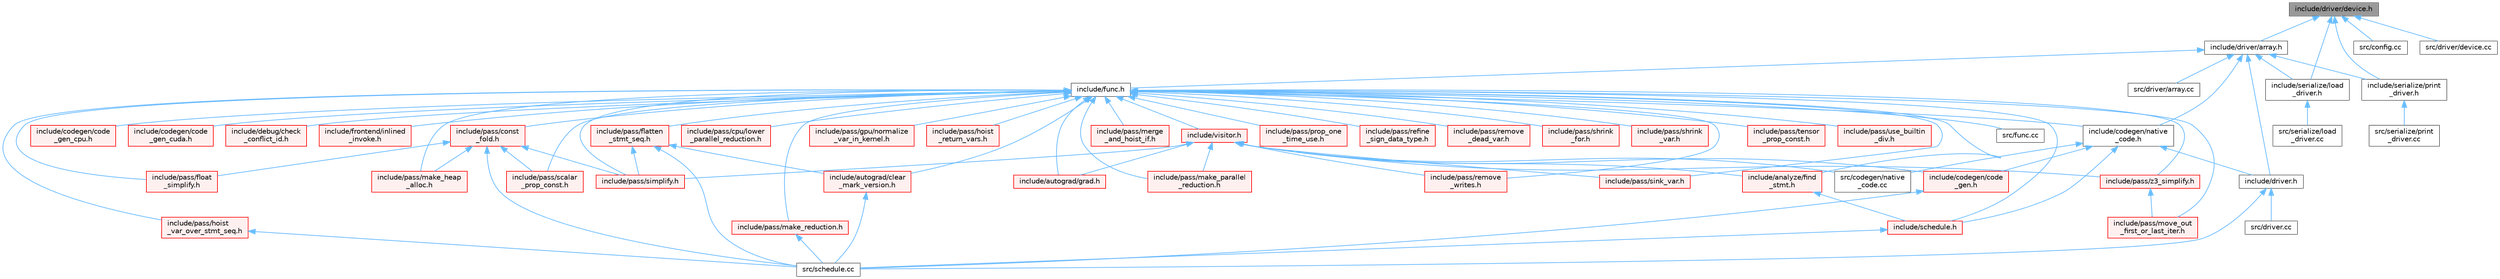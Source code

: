 digraph "include/driver/device.h"
{
 // LATEX_PDF_SIZE
  bgcolor="transparent";
  edge [fontname=Helvetica,fontsize=10,labelfontname=Helvetica,labelfontsize=10];
  node [fontname=Helvetica,fontsize=10,shape=box,height=0.2,width=0.4];
  Node1 [label="include/driver/device.h",height=0.2,width=0.4,color="gray40", fillcolor="grey60", style="filled", fontcolor="black",tooltip=" "];
  Node1 -> Node2 [dir="back",color="steelblue1",style="solid"];
  Node2 [label="include/driver/array.h",height=0.2,width=0.4,color="grey40", fillcolor="white", style="filled",URL="$array_8h.html",tooltip=" "];
  Node2 -> Node3 [dir="back",color="steelblue1",style="solid"];
  Node3 [label="include/codegen/native\l_code.h",height=0.2,width=0.4,color="grey40", fillcolor="white", style="filled",URL="$native__code_8h.html",tooltip=" "];
  Node3 -> Node4 [dir="back",color="steelblue1",style="solid"];
  Node4 [label="include/codegen/code\l_gen.h",height=0.2,width=0.4,color="red", fillcolor="#FFF0F0", style="filled",URL="$include_2codegen_2code__gen_8h.html",tooltip=" "];
  Node4 -> Node18 [dir="back",color="steelblue1",style="solid"];
  Node18 [label="src/schedule.cc",height=0.2,width=0.4,color="grey40", fillcolor="white", style="filled",URL="$schedule_8cc.html",tooltip=" "];
  Node3 -> Node19 [dir="back",color="steelblue1",style="solid"];
  Node19 [label="include/driver.h",height=0.2,width=0.4,color="grey40", fillcolor="white", style="filled",URL="$driver_8h.html",tooltip=" "];
  Node19 -> Node20 [dir="back",color="steelblue1",style="solid"];
  Node20 [label="src/driver.cc",height=0.2,width=0.4,color="grey40", fillcolor="white", style="filled",URL="$driver_8cc.html",tooltip=" "];
  Node19 -> Node18 [dir="back",color="steelblue1",style="solid"];
  Node3 -> Node21 [dir="back",color="steelblue1",style="solid"];
  Node21 [label="include/schedule.h",height=0.2,width=0.4,color="red", fillcolor="#FFF0F0", style="filled",URL="$schedule_8h.html",tooltip=" "];
  Node21 -> Node18 [dir="back",color="steelblue1",style="solid"];
  Node3 -> Node53 [dir="back",color="steelblue1",style="solid"];
  Node53 [label="src/codegen/native\l_code.cc",height=0.2,width=0.4,color="grey40", fillcolor="white", style="filled",URL="$native__code_8cc.html",tooltip=" "];
  Node2 -> Node19 [dir="back",color="steelblue1",style="solid"];
  Node2 -> Node54 [dir="back",color="steelblue1",style="solid"];
  Node54 [label="include/func.h",height=0.2,width=0.4,color="grey40", fillcolor="white", style="filled",URL="$func_8h.html",tooltip=" "];
  Node54 -> Node55 [dir="back",color="steelblue1",style="solid"];
  Node55 [label="include/analyze/find\l_stmt.h",height=0.2,width=0.4,color="red", fillcolor="#FFF0F0", style="filled",URL="$find__stmt_8h.html",tooltip=" "];
  Node55 -> Node21 [dir="back",color="steelblue1",style="solid"];
  Node54 -> Node125 [dir="back",color="steelblue1",style="solid"];
  Node125 [label="include/autograd/clear\l_mark_version.h",height=0.2,width=0.4,color="red", fillcolor="#FFF0F0", style="filled",URL="$clear__mark__version_8h.html",tooltip=" "];
  Node125 -> Node18 [dir="back",color="steelblue1",style="solid"];
  Node54 -> Node126 [dir="back",color="steelblue1",style="solid"];
  Node126 [label="include/autograd/grad.h",height=0.2,width=0.4,color="red", fillcolor="#FFF0F0", style="filled",URL="$grad_8h.html",tooltip=" "];
  Node54 -> Node6 [dir="back",color="steelblue1",style="solid"];
  Node6 [label="include/codegen/code\l_gen_cpu.h",height=0.2,width=0.4,color="red", fillcolor="#FFF0F0", style="filled",URL="$code__gen__cpu_8h.html",tooltip=" "];
  Node54 -> Node9 [dir="back",color="steelblue1",style="solid"];
  Node9 [label="include/codegen/code\l_gen_cuda.h",height=0.2,width=0.4,color="red", fillcolor="#FFF0F0", style="filled",URL="$code__gen__cuda_8h.html",tooltip=" "];
  Node54 -> Node3 [dir="back",color="steelblue1",style="solid"];
  Node54 -> Node127 [dir="back",color="steelblue1",style="solid"];
  Node127 [label="include/debug/check\l_conflict_id.h",height=0.2,width=0.4,color="red", fillcolor="#FFF0F0", style="filled",URL="$check__conflict__id_8h.html",tooltip=" "];
  Node54 -> Node129 [dir="back",color="steelblue1",style="solid"];
  Node129 [label="include/frontend/inlined\l_invoke.h",height=0.2,width=0.4,color="red", fillcolor="#FFF0F0", style="filled",URL="$inlined__invoke_8h.html",tooltip=" "];
  Node54 -> Node130 [dir="back",color="steelblue1",style="solid"];
  Node130 [label="include/pass/const\l_fold.h",height=0.2,width=0.4,color="red", fillcolor="#FFF0F0", style="filled",URL="$const__fold_8h.html",tooltip=" "];
  Node130 -> Node132 [dir="back",color="steelblue1",style="solid"];
  Node132 [label="include/pass/float\l_simplify.h",height=0.2,width=0.4,color="red", fillcolor="#FFF0F0", style="filled",URL="$float__simplify_8h.html",tooltip=" "];
  Node130 -> Node134 [dir="back",color="steelblue1",style="solid"];
  Node134 [label="include/pass/make_heap\l_alloc.h",height=0.2,width=0.4,color="red", fillcolor="#FFF0F0", style="filled",URL="$make__heap__alloc_8h.html",tooltip=" "];
  Node130 -> Node135 [dir="back",color="steelblue1",style="solid"];
  Node135 [label="include/pass/scalar\l_prop_const.h",height=0.2,width=0.4,color="red", fillcolor="#FFF0F0", style="filled",URL="$scalar__prop__const_8h.html",tooltip=" "];
  Node130 -> Node81 [dir="back",color="steelblue1",style="solid"];
  Node81 [label="include/pass/simplify.h",height=0.2,width=0.4,color="red", fillcolor="#FFF0F0", style="filled",URL="$simplify_8h.html",tooltip=" "];
  Node130 -> Node18 [dir="back",color="steelblue1",style="solid"];
  Node54 -> Node137 [dir="back",color="steelblue1",style="solid"];
  Node137 [label="include/pass/cpu/lower\l_parallel_reduction.h",height=0.2,width=0.4,color="red", fillcolor="#FFF0F0", style="filled",URL="$cpu_2lower__parallel__reduction_8h.html",tooltip=" "];
  Node54 -> Node138 [dir="back",color="steelblue1",style="solid"];
  Node138 [label="include/pass/flatten\l_stmt_seq.h",height=0.2,width=0.4,color="red", fillcolor="#FFF0F0", style="filled",URL="$flatten__stmt__seq_8h.html",tooltip=" "];
  Node138 -> Node125 [dir="back",color="steelblue1",style="solid"];
  Node138 -> Node81 [dir="back",color="steelblue1",style="solid"];
  Node138 -> Node18 [dir="back",color="steelblue1",style="solid"];
  Node54 -> Node132 [dir="back",color="steelblue1",style="solid"];
  Node54 -> Node94 [dir="back",color="steelblue1",style="solid"];
  Node94 [label="include/pass/gpu/normalize\l_var_in_kernel.h",height=0.2,width=0.4,color="red", fillcolor="#FFF0F0", style="filled",URL="$normalize__var__in__kernel_8h.html",tooltip=" "];
  Node54 -> Node142 [dir="back",color="steelblue1",style="solid"];
  Node142 [label="include/pass/hoist\l_return_vars.h",height=0.2,width=0.4,color="red", fillcolor="#FFF0F0", style="filled",URL="$hoist__return__vars_8h.html",tooltip=" "];
  Node54 -> Node144 [dir="back",color="steelblue1",style="solid"];
  Node144 [label="include/pass/hoist\l_var_over_stmt_seq.h",height=0.2,width=0.4,color="red", fillcolor="#FFF0F0", style="filled",URL="$hoist__var__over__stmt__seq_8h.html",tooltip=" "];
  Node144 -> Node18 [dir="back",color="steelblue1",style="solid"];
  Node54 -> Node134 [dir="back",color="steelblue1",style="solid"];
  Node54 -> Node145 [dir="back",color="steelblue1",style="solid"];
  Node145 [label="include/pass/make_parallel\l_reduction.h",height=0.2,width=0.4,color="red", fillcolor="#FFF0F0", style="filled",URL="$make__parallel__reduction_8h.html",tooltip=" "];
  Node54 -> Node146 [dir="back",color="steelblue1",style="solid"];
  Node146 [label="include/pass/make_reduction.h",height=0.2,width=0.4,color="red", fillcolor="#FFF0F0", style="filled",URL="$make__reduction_8h.html",tooltip=" "];
  Node146 -> Node18 [dir="back",color="steelblue1",style="solid"];
  Node54 -> Node147 [dir="back",color="steelblue1",style="solid"];
  Node147 [label="include/pass/merge\l_and_hoist_if.h",height=0.2,width=0.4,color="red", fillcolor="#FFF0F0", style="filled",URL="$merge__and__hoist__if_8h.html",tooltip=" "];
  Node54 -> Node148 [dir="back",color="steelblue1",style="solid"];
  Node148 [label="include/pass/move_out\l_first_or_last_iter.h",height=0.2,width=0.4,color="red", fillcolor="#FFF0F0", style="filled",URL="$move__out__first__or__last__iter_8h.html",tooltip=" "];
  Node54 -> Node150 [dir="back",color="steelblue1",style="solid"];
  Node150 [label="include/pass/prop_one\l_time_use.h",height=0.2,width=0.4,color="red", fillcolor="#FFF0F0", style="filled",URL="$prop__one__time__use_8h.html",tooltip=" "];
  Node54 -> Node151 [dir="back",color="steelblue1",style="solid"];
  Node151 [label="include/pass/refine\l_sign_data_type.h",height=0.2,width=0.4,color="red", fillcolor="#FFF0F0", style="filled",URL="$refine__sign__data__type_8h.html",tooltip=" "];
  Node54 -> Node153 [dir="back",color="steelblue1",style="solid"];
  Node153 [label="include/pass/remove\l_dead_var.h",height=0.2,width=0.4,color="red", fillcolor="#FFF0F0", style="filled",URL="$remove__dead__var_8h.html",tooltip=" "];
  Node54 -> Node154 [dir="back",color="steelblue1",style="solid"];
  Node154 [label="include/pass/remove\l_writes.h",height=0.2,width=0.4,color="red", fillcolor="#FFF0F0", style="filled",URL="$remove__writes_8h.html",tooltip=" "];
  Node54 -> Node135 [dir="back",color="steelblue1",style="solid"];
  Node54 -> Node65 [dir="back",color="steelblue1",style="solid"];
  Node65 [label="include/pass/shrink\l_for.h",height=0.2,width=0.4,color="red", fillcolor="#FFF0F0", style="filled",URL="$shrink__for_8h.html",tooltip=" "];
  Node54 -> Node79 [dir="back",color="steelblue1",style="solid"];
  Node79 [label="include/pass/shrink\l_var.h",height=0.2,width=0.4,color="red", fillcolor="#FFF0F0", style="filled",URL="$shrink__var_8h.html",tooltip=" "];
  Node54 -> Node81 [dir="back",color="steelblue1",style="solid"];
  Node54 -> Node156 [dir="back",color="steelblue1",style="solid"];
  Node156 [label="include/pass/sink_var.h",height=0.2,width=0.4,color="red", fillcolor="#FFF0F0", style="filled",URL="$sink__var_8h.html",tooltip=" "];
  Node54 -> Node157 [dir="back",color="steelblue1",style="solid"];
  Node157 [label="include/pass/tensor\l_prop_const.h",height=0.2,width=0.4,color="red", fillcolor="#FFF0F0", style="filled",URL="$tensor__prop__const_8h.html",tooltip=" "];
  Node54 -> Node89 [dir="back",color="steelblue1",style="solid"];
  Node89 [label="include/pass/use_builtin\l_div.h",height=0.2,width=0.4,color="red", fillcolor="#FFF0F0", style="filled",URL="$use__builtin__div_8h.html",tooltip=" "];
  Node54 -> Node158 [dir="back",color="steelblue1",style="solid"];
  Node158 [label="include/pass/z3_simplify.h",height=0.2,width=0.4,color="red", fillcolor="#FFF0F0", style="filled",URL="$z3__simplify_8h.html",tooltip=" "];
  Node158 -> Node148 [dir="back",color="steelblue1",style="solid"];
  Node54 -> Node21 [dir="back",color="steelblue1",style="solid"];
  Node54 -> Node159 [dir="back",color="steelblue1",style="solid"];
  Node159 [label="include/visitor.h",height=0.2,width=0.4,color="red", fillcolor="#FFF0F0", style="filled",URL="$visitor_8h.html",tooltip=" "];
  Node159 -> Node55 [dir="back",color="steelblue1",style="solid"];
  Node159 -> Node126 [dir="back",color="steelblue1",style="solid"];
  Node159 -> Node4 [dir="back",color="steelblue1",style="solid"];
  Node159 -> Node145 [dir="back",color="steelblue1",style="solid"];
  Node159 -> Node154 [dir="back",color="steelblue1",style="solid"];
  Node159 -> Node81 [dir="back",color="steelblue1",style="solid"];
  Node159 -> Node156 [dir="back",color="steelblue1",style="solid"];
  Node159 -> Node158 [dir="back",color="steelblue1",style="solid"];
  Node159 -> Node53 [dir="back",color="steelblue1",style="solid"];
  Node54 -> Node183 [dir="back",color="steelblue1",style="solid"];
  Node183 [label="src/func.cc",height=0.2,width=0.4,color="grey40", fillcolor="white", style="filled",URL="$func_8cc.html",tooltip=" "];
  Node2 -> Node184 [dir="back",color="steelblue1",style="solid"];
  Node184 [label="include/serialize/load\l_driver.h",height=0.2,width=0.4,color="grey40", fillcolor="white", style="filled",URL="$load__driver_8h.html",tooltip=" "];
  Node184 -> Node185 [dir="back",color="steelblue1",style="solid"];
  Node185 [label="src/serialize/load\l_driver.cc",height=0.2,width=0.4,color="grey40", fillcolor="white", style="filled",URL="$load__driver_8cc.html",tooltip=" "];
  Node2 -> Node186 [dir="back",color="steelblue1",style="solid"];
  Node186 [label="include/serialize/print\l_driver.h",height=0.2,width=0.4,color="grey40", fillcolor="white", style="filled",URL="$print__driver_8h.html",tooltip=" "];
  Node186 -> Node187 [dir="back",color="steelblue1",style="solid"];
  Node187 [label="src/serialize/print\l_driver.cc",height=0.2,width=0.4,color="grey40", fillcolor="white", style="filled",URL="$print__driver_8cc.html",tooltip=" "];
  Node2 -> Node188 [dir="back",color="steelblue1",style="solid"];
  Node188 [label="src/driver/array.cc",height=0.2,width=0.4,color="grey40", fillcolor="white", style="filled",URL="$array_8cc.html",tooltip=" "];
  Node1 -> Node184 [dir="back",color="steelblue1",style="solid"];
  Node1 -> Node186 [dir="back",color="steelblue1",style="solid"];
  Node1 -> Node189 [dir="back",color="steelblue1",style="solid"];
  Node189 [label="src/config.cc",height=0.2,width=0.4,color="grey40", fillcolor="white", style="filled",URL="$config_8cc.html",tooltip=" "];
  Node1 -> Node190 [dir="back",color="steelblue1",style="solid"];
  Node190 [label="src/driver/device.cc",height=0.2,width=0.4,color="grey40", fillcolor="white", style="filled",URL="$device_8cc.html",tooltip=" "];
}
